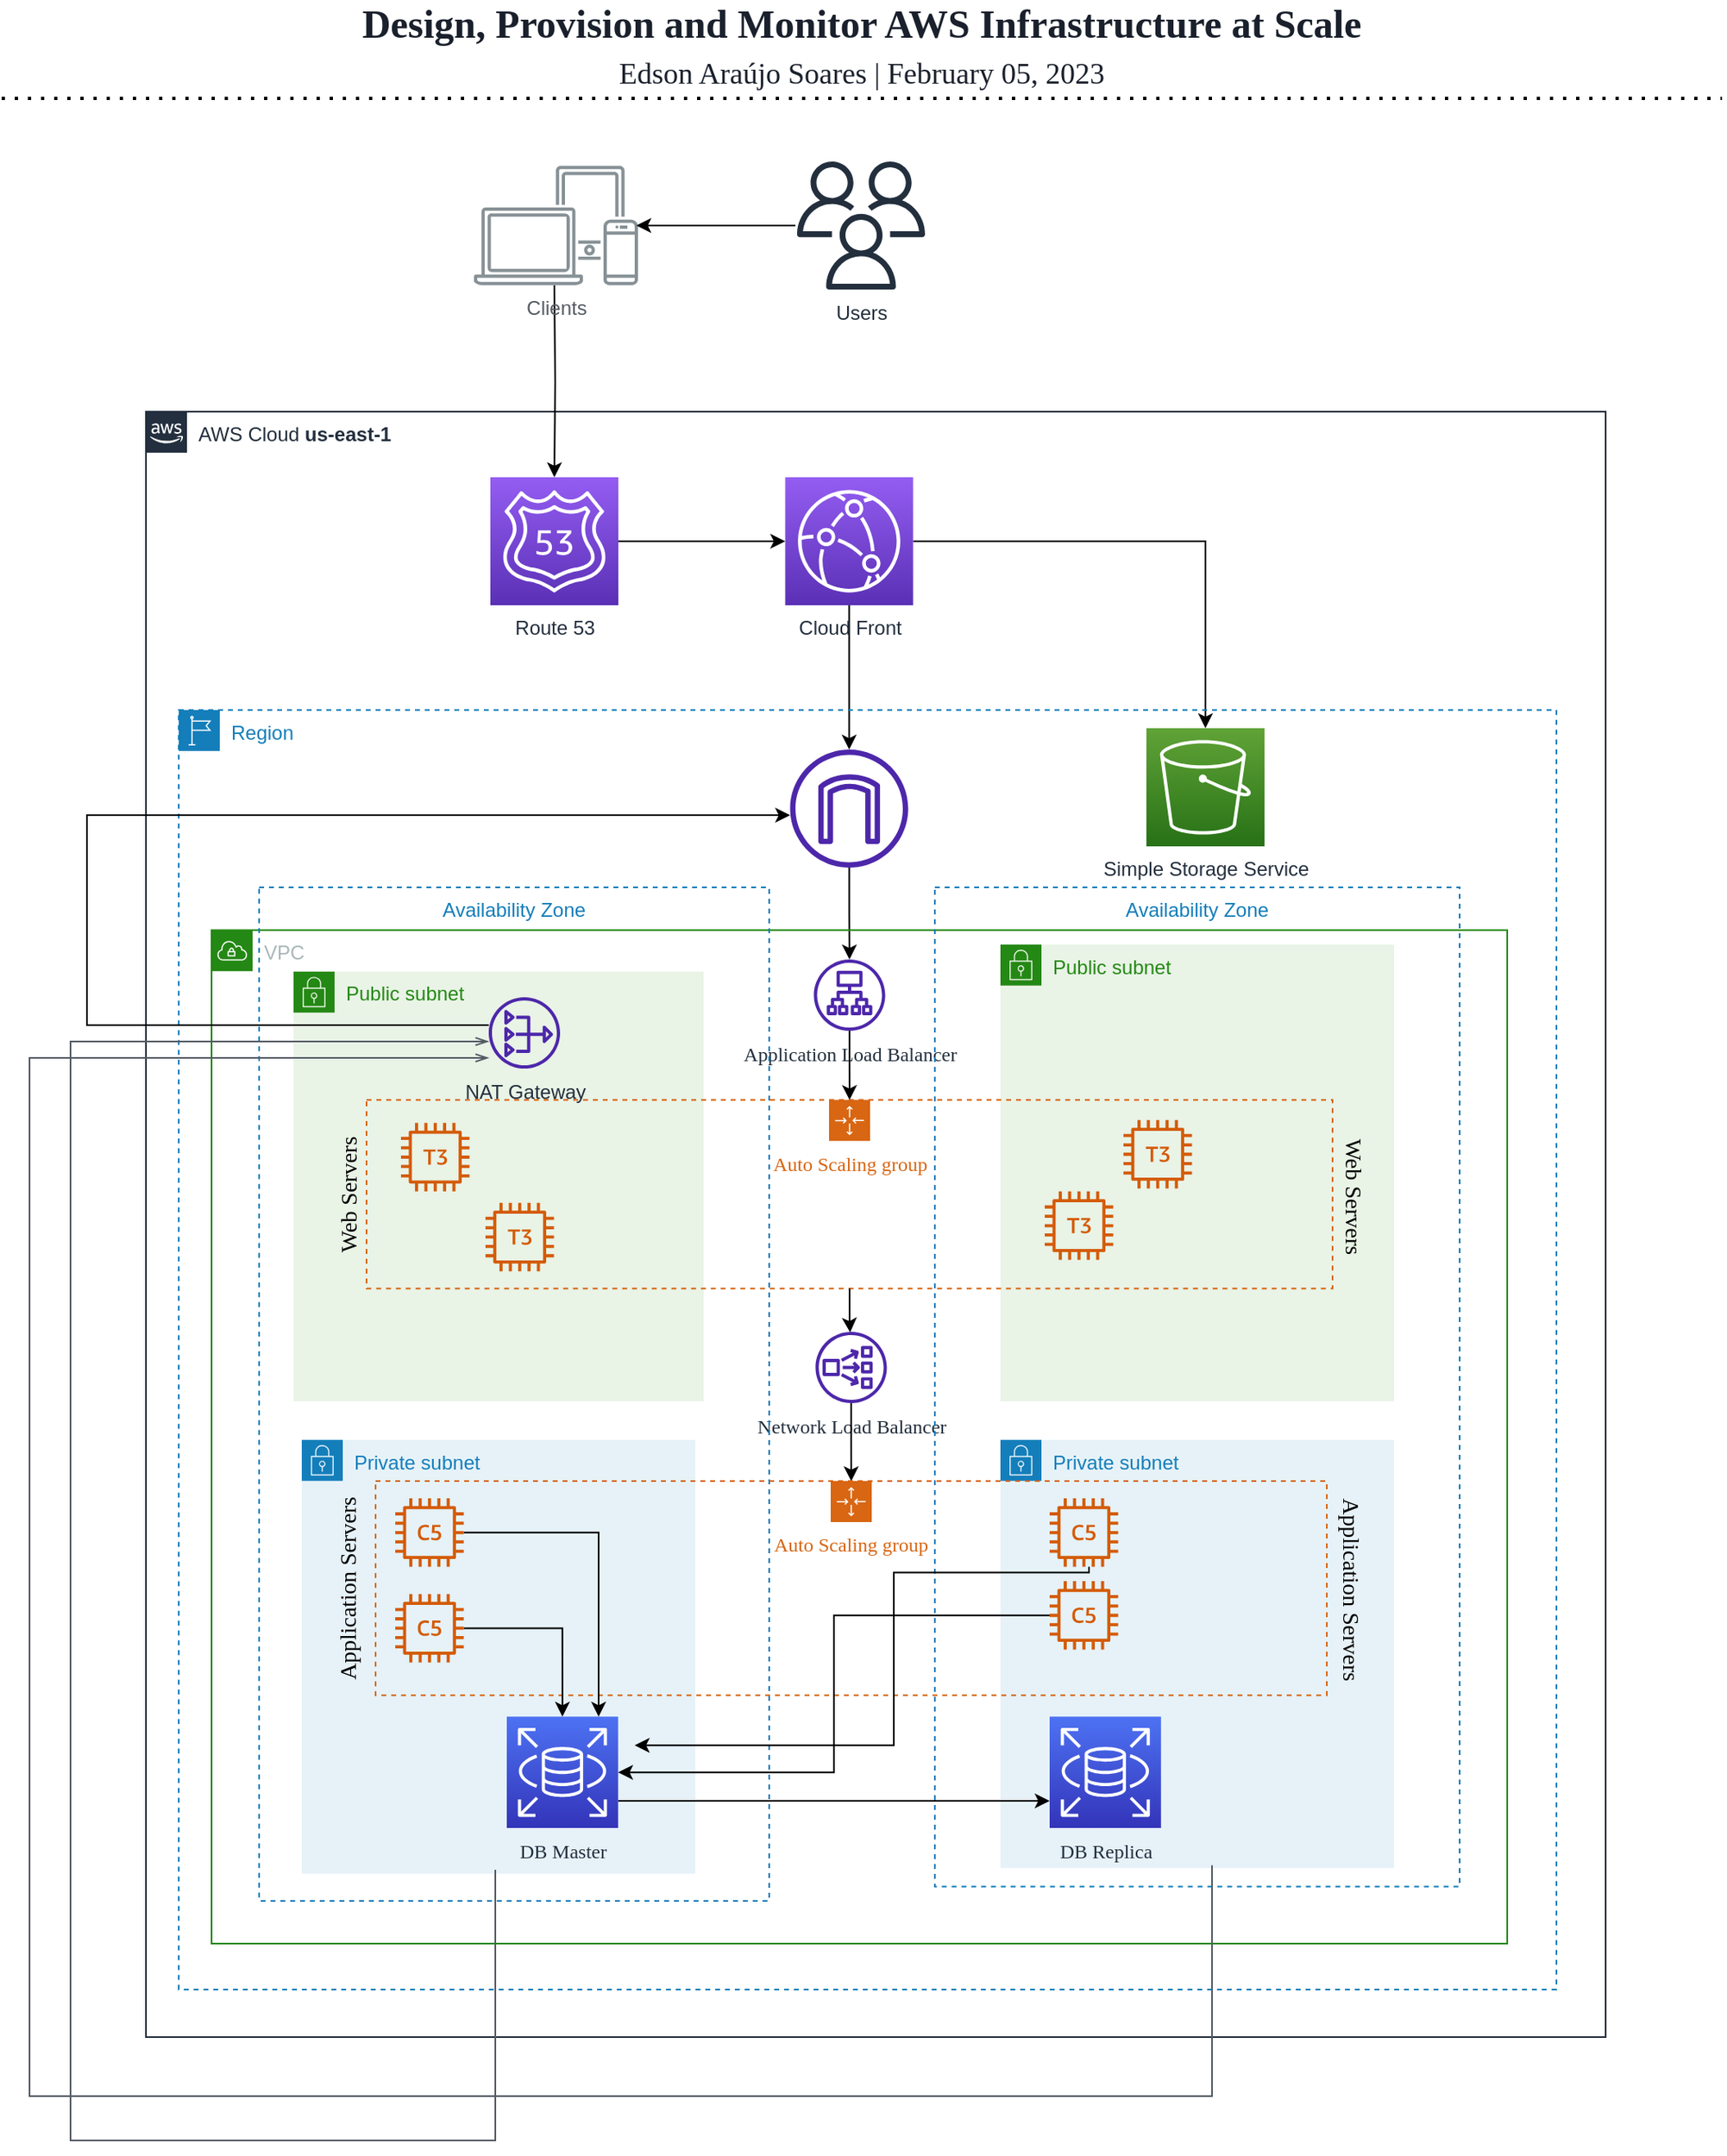 <mxfile version="20.7.4" type="device" pages="2"><diagram name="Solution I" id="iLY-bOT0tIWfFFoDDp2i"><mxGraphModel dx="1488" dy="614" grid="0" gridSize="10" guides="1" tooltips="1" connect="1" arrows="1" fold="1" page="1" pageScale="1" pageWidth="1169" pageHeight="1654" math="0" shadow="0"><root><mxCell id="dVj4TSkFUs5hvcPS4OKc-0"/><mxCell id="dVj4TSkFUs5hvcPS4OKc-1" parent="dVj4TSkFUs5hvcPS4OKc-0"/><mxCell id="dVj4TSkFUs5hvcPS4OKc-2" value="AWS Cloud &lt;b&gt;us-east-1&lt;/b&gt;" style="points=[[0,0],[0.25,0],[0.5,0],[0.75,0],[1,0],[1,0.25],[1,0.5],[1,0.75],[1,1],[0.75,1],[0.5,1],[0.25,1],[0,1],[0,0.75],[0,0.5],[0,0.25]];outlineConnect=0;gradientColor=none;html=1;whiteSpace=wrap;fontSize=12;fontStyle=0;container=1;pointerEvents=0;collapsible=0;recursiveResize=0;shape=mxgraph.aws4.group;grIcon=mxgraph.aws4.group_aws_cloud_alt;strokeColor=#232F3E;fillColor=none;verticalAlign=top;align=left;spacingLeft=30;fontColor=#232F3E;dashed=0;" parent="dVj4TSkFUs5hvcPS4OKc-1" vertex="1"><mxGeometry x="137" y="271" width="890" height="991" as="geometry"/></mxCell><mxCell id="dVj4TSkFUs5hvcPS4OKc-3" style="edgeStyle=orthogonalEdgeStyle;rounded=0;orthogonalLoop=1;jettySize=auto;html=1;" parent="dVj4TSkFUs5hvcPS4OKc-2" source="dVj4TSkFUs5hvcPS4OKc-5" target="dVj4TSkFUs5hvcPS4OKc-10" edge="1"><mxGeometry relative="1" as="geometry"/></mxCell><mxCell id="dVj4TSkFUs5hvcPS4OKc-4" style="edgeStyle=orthogonalEdgeStyle;rounded=0;orthogonalLoop=1;jettySize=auto;html=1;" parent="dVj4TSkFUs5hvcPS4OKc-2" source="dVj4TSkFUs5hvcPS4OKc-5" target="dVj4TSkFUs5hvcPS4OKc-26" edge="1"><mxGeometry relative="1" as="geometry"/></mxCell><mxCell id="dVj4TSkFUs5hvcPS4OKc-5" value="Cloud Front" style="sketch=0;points=[[0,0,0],[0.25,0,0],[0.5,0,0],[0.75,0,0],[1,0,0],[0,1,0],[0.25,1,0],[0.5,1,0],[0.75,1,0],[1,1,0],[0,0.25,0],[0,0.5,0],[0,0.75,0],[1,0.25,0],[1,0.5,0],[1,0.75,0]];outlineConnect=0;fontColor=#232F3E;gradientColor=#945DF2;gradientDirection=north;fillColor=#5A30B5;strokeColor=#ffffff;dashed=0;verticalLabelPosition=bottom;verticalAlign=top;align=center;html=1;fontSize=12;fontStyle=0;aspect=fixed;shape=mxgraph.aws4.resourceIcon;resIcon=mxgraph.aws4.cloudfront;" parent="dVj4TSkFUs5hvcPS4OKc-2" vertex="1"><mxGeometry x="389.76" y="40" width="78" height="78" as="geometry"/></mxCell><mxCell id="dVj4TSkFUs5hvcPS4OKc-6" style="edgeStyle=orthogonalEdgeStyle;rounded=0;orthogonalLoop=1;jettySize=auto;html=1;" parent="dVj4TSkFUs5hvcPS4OKc-2" source="dVj4TSkFUs5hvcPS4OKc-7" target="dVj4TSkFUs5hvcPS4OKc-5" edge="1"><mxGeometry relative="1" as="geometry"/></mxCell><mxCell id="dVj4TSkFUs5hvcPS4OKc-7" value="Route 53" style="sketch=0;points=[[0,0,0],[0.25,0,0],[0.5,0,0],[0.75,0,0],[1,0,0],[0,1,0],[0.25,1,0],[0.5,1,0],[0.75,1,0],[1,1,0],[0,0.25,0],[0,0.5,0],[0,0.75,0],[1,0.25,0],[1,0.5,0],[1,0.75,0]];outlineConnect=0;fontColor=#232F3E;gradientColor=#945DF2;gradientDirection=north;fillColor=#5A30B5;strokeColor=#ffffff;dashed=0;verticalLabelPosition=bottom;verticalAlign=top;align=center;html=1;fontSize=12;fontStyle=0;aspect=fixed;shape=mxgraph.aws4.resourceIcon;resIcon=mxgraph.aws4.route_53;" parent="dVj4TSkFUs5hvcPS4OKc-2" vertex="1"><mxGeometry x="210" y="40" width="78" height="78" as="geometry"/></mxCell><mxCell id="dVj4TSkFUs5hvcPS4OKc-9" value="Region" style="points=[[0,0],[0.25,0],[0.5,0],[0.75,0],[1,0],[1,0.25],[1,0.5],[1,0.75],[1,1],[0.75,1],[0.5,1],[0.25,1],[0,1],[0,0.75],[0,0.5],[0,0.25]];outlineConnect=0;gradientColor=none;html=1;whiteSpace=wrap;fontSize=12;fontStyle=0;container=0;pointerEvents=0;collapsible=0;recursiveResize=0;shape=mxgraph.aws4.group;grIcon=mxgraph.aws4.group_region;strokeColor=#147EBA;fillColor=none;verticalAlign=top;align=left;spacingLeft=30;fontColor=#147EBA;dashed=1;" parent="dVj4TSkFUs5hvcPS4OKc-2" vertex="1"><mxGeometry x="20" y="181.93" width="840" height="780.07" as="geometry"/></mxCell><mxCell id="dVj4TSkFUs5hvcPS4OKc-10" value="Simple Storage Service" style="sketch=0;points=[[0,0,0],[0.25,0,0],[0.5,0,0],[0.75,0,0],[1,0,0],[0,1,0],[0.25,1,0],[0.5,1,0],[0.75,1,0],[1,1,0],[0,0.25,0],[0,0.5,0],[0,0.75,0],[1,0.25,0],[1,0.5,0],[1,0.75,0]];outlineConnect=0;fontColor=#232F3E;gradientColor=#60A337;gradientDirection=north;fillColor=#277116;strokeColor=#ffffff;dashed=0;verticalLabelPosition=bottom;verticalAlign=top;align=center;html=1;fontSize=12;fontStyle=0;aspect=fixed;shape=mxgraph.aws4.resourceIcon;resIcon=mxgraph.aws4.s3;" parent="dVj4TSkFUs5hvcPS4OKc-2" vertex="1"><mxGeometry x="610" y="193" width="72" height="72" as="geometry"/></mxCell><mxCell id="AExpYhWPEOSsfAkHs9JY-0" style="edgeStyle=orthogonalEdgeStyle;rounded=0;orthogonalLoop=1;jettySize=auto;html=1;fontFamily=Comic Sans MS;fontSize=14;" parent="dVj4TSkFUs5hvcPS4OKc-2" source="dVj4TSkFUs5hvcPS4OKc-26" target="CylGSRlysnCWZoWDoSje-8" edge="1"><mxGeometry relative="1" as="geometry"/></mxCell><mxCell id="dVj4TSkFUs5hvcPS4OKc-26" value="" style="sketch=0;outlineConnect=0;fontColor=#232F3E;gradientColor=none;fillColor=#4D27AA;strokeColor=none;dashed=0;verticalLabelPosition=bottom;verticalAlign=top;align=center;html=1;fontSize=12;fontStyle=0;aspect=fixed;pointerEvents=1;shape=mxgraph.aws4.internet_gateway;" parent="dVj4TSkFUs5hvcPS4OKc-2" vertex="1"><mxGeometry x="392.76" y="206" width="72" height="72" as="geometry"/></mxCell><mxCell id="dVj4TSkFUs5hvcPS4OKc-18" value="Public subnet" style="points=[[0,0],[0.25,0],[0.5,0],[0.75,0],[1,0],[1,0.25],[1,0.5],[1,0.75],[1,1],[0.75,1],[0.5,1],[0.25,1],[0,1],[0,0.75],[0,0.5],[0,0.25]];outlineConnect=0;gradientColor=none;html=1;whiteSpace=wrap;fontSize=12;fontStyle=0;container=1;pointerEvents=0;collapsible=0;recursiveResize=0;shape=mxgraph.aws4.group;grIcon=mxgraph.aws4.group_security_group;grStroke=0;strokeColor=#248814;fillColor=#E9F3E6;verticalAlign=top;align=left;spacingLeft=30;fontColor=#248814;dashed=0;" parent="dVj4TSkFUs5hvcPS4OKc-2" vertex="1"><mxGeometry x="521" y="324.814" width="240" height="278.508" as="geometry"/></mxCell><mxCell id="dVj4TSkFUs5hvcPS4OKc-15" value="Public subnet" style="points=[[0,0],[0.25,0],[0.5,0],[0.75,0],[1,0],[1,0.25],[1,0.5],[1,0.75],[1,1],[0.75,1],[0.5,1],[0.25,1],[0,1],[0,0.75],[0,0.5],[0,0.25]];outlineConnect=0;gradientColor=none;html=1;whiteSpace=wrap;fontSize=12;fontStyle=0;container=1;pointerEvents=0;collapsible=0;recursiveResize=0;shape=mxgraph.aws4.group;grIcon=mxgraph.aws4.group_security_group;grStroke=0;strokeColor=#248814;fillColor=#E9F3E6;verticalAlign=top;align=left;spacingLeft=30;fontColor=#248814;dashed=0;" parent="dVj4TSkFUs5hvcPS4OKc-2" vertex="1"><mxGeometry x="90" y="341.35" width="250" height="261.972" as="geometry"/></mxCell><mxCell id="dVj4TSkFUs5hvcPS4OKc-12" value="VPC" style="points=[[0,0],[0.25,0],[0.5,0],[0.75,0],[1,0],[1,0.25],[1,0.5],[1,0.75],[1,1],[0.75,1],[0.5,1],[0.25,1],[0,1],[0,0.75],[0,0.5],[0,0.25]];outlineConnect=0;gradientColor=none;html=1;whiteSpace=wrap;fontSize=12;fontStyle=0;container=1;pointerEvents=0;collapsible=0;recursiveResize=0;shape=mxgraph.aws4.group;grIcon=mxgraph.aws4.group_vpc;strokeColor=#248814;fillColor=none;verticalAlign=top;align=left;spacingLeft=30;fontColor=#AAB7B8;dashed=0;" parent="dVj4TSkFUs5hvcPS4OKc-2" vertex="1"><mxGeometry x="40" y="316.11" width="790" height="617.941" as="geometry"/></mxCell><mxCell id="AExpYhWPEOSsfAkHs9JY-3" value="&lt;span style=&quot;background-color: rgb(255, 255, 255);&quot;&gt;Auto Scaling group&lt;/span&gt;" style="points=[[0,0],[0.25,0],[0.5,0],[0.75,0],[1,0],[1,0.25],[1,0.5],[1,0.75],[1,1],[0.75,1],[0.5,1],[0.25,1],[0,1],[0,0.75],[0,0.5],[0,0.25]];outlineConnect=0;gradientColor=none;html=1;whiteSpace=wrap;fontSize=12;fontStyle=0;container=1;pointerEvents=0;collapsible=0;recursiveResize=0;shape=mxgraph.aws4.groupCenter;grIcon=mxgraph.aws4.group_auto_scaling_group;grStroke=1;strokeColor=#D86613;fillColor=none;verticalAlign=top;align=center;fontColor=#D86613;dashed=1;spacingTop=25;labelBackgroundColor=#E6F2F8;fontFamily=Comic Sans MS;" parent="dVj4TSkFUs5hvcPS4OKc-12" vertex="1"><mxGeometry x="94.5" y="103.57" width="589" height="114.885" as="geometry"/></mxCell><mxCell id="CylGSRlysnCWZoWDoSje-7" value="Network Load Balancer" style="sketch=0;outlineConnect=0;fontColor=#232F3E;gradientColor=none;fillColor=#4D27AA;strokeColor=none;dashed=0;verticalLabelPosition=bottom;verticalAlign=top;align=center;html=1;fontSize=12;fontStyle=0;aspect=fixed;pointerEvents=1;shape=mxgraph.aws4.network_load_balancer;labelBackgroundColor=#FFFFFF;fontFamily=Comic Sans MS;" parent="dVj4TSkFUs5hvcPS4OKc-12" vertex="1"><mxGeometry x="368.24" y="244.885" width="43.517" height="43.517" as="geometry"/></mxCell><mxCell id="AExpYhWPEOSsfAkHs9JY-5" style="edgeStyle=orthogonalEdgeStyle;rounded=0;orthogonalLoop=1;jettySize=auto;html=1;entryX=0.485;entryY=0.01;entryDx=0;entryDy=0;entryPerimeter=0;fontFamily=Comic Sans MS;fontSize=14;" parent="dVj4TSkFUs5hvcPS4OKc-12" source="AExpYhWPEOSsfAkHs9JY-3" target="CylGSRlysnCWZoWDoSje-7" edge="1"><mxGeometry relative="1" as="geometry"/></mxCell><mxCell id="CylGSRlysnCWZoWDoSje-8" value="Application Load Balancer" style="sketch=0;outlineConnect=0;fontColor=#232F3E;gradientColor=none;fillColor=#4D27AA;strokeColor=none;dashed=0;verticalLabelPosition=bottom;verticalAlign=top;align=center;html=1;fontSize=12;fontStyle=0;aspect=fixed;pointerEvents=1;shape=mxgraph.aws4.application_load_balancer;labelBackgroundColor=#FFFFFF;fontFamily=Comic Sans MS;" parent="dVj4TSkFUs5hvcPS4OKc-12" vertex="1"><mxGeometry x="367.24" y="17.889" width="43.517" height="43.517" as="geometry"/></mxCell><mxCell id="AExpYhWPEOSsfAkHs9JY-4" style="edgeStyle=orthogonalEdgeStyle;rounded=0;orthogonalLoop=1;jettySize=auto;html=1;entryX=0.5;entryY=0;entryDx=0;entryDy=0;fontFamily=Comic Sans MS;fontSize=14;" parent="dVj4TSkFUs5hvcPS4OKc-12" source="CylGSRlysnCWZoWDoSje-8" target="AExpYhWPEOSsfAkHs9JY-3" edge="1"><mxGeometry relative="1" as="geometry"/></mxCell><mxCell id="dVj4TSkFUs5hvcPS4OKc-13" value="Availability Zone" style="fillColor=none;strokeColor=#147EBA;dashed=1;verticalAlign=top;fontStyle=0;fontColor=#147EBA;" parent="dVj4TSkFUs5hvcPS4OKc-2" vertex="1"><mxGeometry x="69" y="290" width="311" height="617.941" as="geometry"/></mxCell><mxCell id="dVj4TSkFUs5hvcPS4OKc-14" value="Availability Zone" style="fillColor=none;strokeColor=#147EBA;dashed=1;verticalAlign=top;fontStyle=0;fontColor=#147EBA;" parent="dVj4TSkFUs5hvcPS4OKc-2" vertex="1"><mxGeometry x="481" y="290" width="320" height="609.237" as="geometry"/></mxCell><mxCell id="dVj4TSkFUs5hvcPS4OKc-20" value="NAT Gateway" style="sketch=0;outlineConnect=0;fontColor=#232F3E;gradientColor=none;fillColor=#4D27AA;strokeColor=none;dashed=0;verticalLabelPosition=bottom;verticalAlign=top;align=center;html=1;fontSize=12;fontStyle=0;aspect=fixed;pointerEvents=1;shape=mxgraph.aws4.nat_gateway;" parent="dVj4TSkFUs5hvcPS4OKc-2" vertex="1"><mxGeometry x="209" y="357.016" width="43.517" height="43.517" as="geometry"/></mxCell><mxCell id="dVj4TSkFUs5hvcPS4OKc-22" value="Private subnet" style="points=[[0,0],[0.25,0],[0.5,0],[0.75,0],[1,0],[1,0.25],[1,0.5],[1,0.75],[1,1],[0.75,1],[0.5,1],[0.25,1],[0,1],[0,0.75],[0,0.5],[0,0.25]];outlineConnect=0;gradientColor=none;html=1;whiteSpace=wrap;fontSize=12;fontStyle=0;container=1;pointerEvents=0;collapsible=0;recursiveResize=0;shape=mxgraph.aws4.group;grIcon=mxgraph.aws4.group_security_group;grStroke=0;strokeColor=#147EBA;fillColor=#E6F2F8;verticalAlign=top;align=left;spacingLeft=30;fontColor=#147EBA;dashed=0;labelBackgroundColor=none;" parent="dVj4TSkFUs5hvcPS4OKc-2" vertex="1"><mxGeometry x="95" y="626.821" width="240" height="264.583" as="geometry"/></mxCell><mxCell id="dVj4TSkFUs5hvcPS4OKc-24" value="Private subnet" style="points=[[0,0],[0.25,0],[0.5,0],[0.75,0],[1,0],[1,0.25],[1,0.5],[1,0.75],[1,1],[0.75,1],[0.5,1],[0.25,1],[0,1],[0,0.75],[0,0.5],[0,0.25]];outlineConnect=0;gradientColor=none;html=1;whiteSpace=wrap;fontSize=12;fontStyle=0;container=1;pointerEvents=0;collapsible=0;recursiveResize=0;shape=mxgraph.aws4.group;grIcon=mxgraph.aws4.group_security_group;grStroke=0;strokeColor=#147EBA;fillColor=#E6F2F8;verticalAlign=top;align=left;spacingLeft=30;fontColor=#147EBA;dashed=0;" parent="dVj4TSkFUs5hvcPS4OKc-2" vertex="1"><mxGeometry x="521" y="626.821" width="240" height="261.102" as="geometry"/></mxCell><mxCell id="CylGSRlysnCWZoWDoSje-12" style="edgeStyle=orthogonalEdgeStyle;rounded=0;orthogonalLoop=1;jettySize=auto;html=1;fontFamily=Comic Sans MS;fontSize=18;" parent="dVj4TSkFUs5hvcPS4OKc-2" source="CylGSRlysnCWZoWDoSje-2" target="CylGSRlysnCWZoWDoSje-3" edge="1"><mxGeometry relative="1" as="geometry"><Array as="points"><mxPoint x="396" y="847.017"/><mxPoint x="396" y="847.017"/></Array></mxGeometry></mxCell><mxCell id="CylGSRlysnCWZoWDoSje-2" value="&lt;span style=&quot;background-color: rgb(230, 242, 248);&quot;&gt;DB Master&lt;/span&gt;" style="sketch=0;points=[[0,0,0],[0.25,0,0],[0.5,0,0],[0.75,0,0],[1,0,0],[0,1,0],[0.25,1,0],[0.5,1,0],[0.75,1,0],[1,1,0],[0,0.25,0],[0,0.5,0],[0,0.75,0],[1,0.25,0],[1,0.5,0],[1,0.75,0]];outlineConnect=0;fontColor=#232F3E;gradientColor=#4D72F3;gradientDirection=north;fillColor=#3334B9;strokeColor=#ffffff;dashed=0;verticalLabelPosition=bottom;verticalAlign=top;align=center;html=1;fontSize=12;fontStyle=0;aspect=fixed;shape=mxgraph.aws4.resourceIcon;resIcon=mxgraph.aws4.rds;labelBackgroundColor=#FFFFFF;fontFamily=Comic Sans MS;" parent="dVj4TSkFUs5hvcPS4OKc-2" vertex="1"><mxGeometry x="220" y="795.667" width="67.886" height="67.886" as="geometry"/></mxCell><mxCell id="CylGSRlysnCWZoWDoSje-3" value="&lt;span style=&quot;background-color: rgb(230, 242, 248);&quot;&gt;DB Replica&lt;/span&gt;" style="sketch=0;points=[[0,0,0],[0.25,0,0],[0.5,0,0],[0.75,0,0],[1,0,0],[0,1,0],[0.25,1,0],[0.5,1,0],[0.75,1,0],[1,1,0],[0,0.25,0],[0,0.5,0],[0,0.75,0],[1,0.25,0],[1,0.5,0],[1,0.75,0]];outlineConnect=0;fontColor=#232F3E;gradientColor=#4D72F3;gradientDirection=north;fillColor=#3334B9;strokeColor=#ffffff;dashed=0;verticalLabelPosition=bottom;verticalAlign=top;align=center;html=1;fontSize=12;fontStyle=0;aspect=fixed;shape=mxgraph.aws4.resourceIcon;resIcon=mxgraph.aws4.rds;labelBackgroundColor=#FFFFFF;fontFamily=Comic Sans MS;" parent="dVj4TSkFUs5hvcPS4OKc-2" vertex="1"><mxGeometry x="551" y="795.667" width="67.886" height="67.886" as="geometry"/></mxCell><mxCell id="CylGSRlysnCWZoWDoSje-16" style="edgeStyle=orthogonalEdgeStyle;rounded=0;orthogonalLoop=1;jettySize=auto;html=1;entryX=0.5;entryY=0;entryDx=0;entryDy=0;fontFamily=Comic Sans MS;fontSize=18;" parent="dVj4TSkFUs5hvcPS4OKc-2" source="CylGSRlysnCWZoWDoSje-7" target="CylGSRlysnCWZoWDoSje-14" edge="1"><mxGeometry relative="1" as="geometry"/></mxCell><mxCell id="CylGSRlysnCWZoWDoSje-14" value="Auto Scaling group" style="points=[[0,0],[0.25,0],[0.5,0],[0.75,0],[1,0],[1,0.25],[1,0.5],[1,0.75],[1,1],[0.75,1],[0.5,1],[0.25,1],[0,1],[0,0.75],[0,0.5],[0,0.25]];outlineConnect=0;gradientColor=none;html=1;whiteSpace=wrap;fontSize=12;fontStyle=0;container=1;pointerEvents=0;collapsible=0;recursiveResize=0;shape=mxgraph.aws4.groupCenter;grIcon=mxgraph.aws4.group_auto_scaling_group;grStroke=1;strokeColor=#D86613;fillColor=none;verticalAlign=top;align=center;fontColor=#D86613;dashed=1;spacingTop=25;labelBackgroundColor=#FFFFFF;fontFamily=Comic Sans MS;" parent="dVj4TSkFUs5hvcPS4OKc-2" vertex="1"><mxGeometry x="140" y="652.061" width="580" height="130.551" as="geometry"/></mxCell><mxCell id="CylGSRlysnCWZoWDoSje-26" style="edgeStyle=orthogonalEdgeStyle;rounded=0;orthogonalLoop=1;jettySize=auto;html=1;fontFamily=Comic Sans MS;fontSize=18;" parent="dVj4TSkFUs5hvcPS4OKc-2" source="CylGSRlysnCWZoWDoSje-17" target="CylGSRlysnCWZoWDoSje-2" edge="1"><mxGeometry x="0.032" y="27" relative="1" as="geometry"><Array as="points"><mxPoint x="276" y="683.393"/></Array><mxPoint as="offset"/></mxGeometry></mxCell><mxCell id="CylGSRlysnCWZoWDoSje-17" value="" style="sketch=0;outlineConnect=0;fontColor=#232F3E;gradientColor=none;fillColor=#D45B07;strokeColor=none;dashed=0;verticalLabelPosition=bottom;verticalAlign=top;align=center;html=1;fontSize=12;fontStyle=0;aspect=fixed;pointerEvents=1;shape=mxgraph.aws4.c5_instance;labelBackgroundColor=#FFFFFF;fontFamily=Comic Sans MS;" parent="dVj4TSkFUs5hvcPS4OKc-2" vertex="1"><mxGeometry x="152" y="662.505" width="41.776" height="41.776" as="geometry"/></mxCell><mxCell id="CylGSRlysnCWZoWDoSje-21" style="edgeStyle=orthogonalEdgeStyle;rounded=0;orthogonalLoop=1;jettySize=auto;html=1;entryX=0.5;entryY=0;entryDx=0;entryDy=0;entryPerimeter=0;fontFamily=Comic Sans MS;fontSize=18;" parent="dVj4TSkFUs5hvcPS4OKc-2" source="CylGSRlysnCWZoWDoSje-18" target="CylGSRlysnCWZoWDoSje-2" edge="1"><mxGeometry relative="1" as="geometry"/></mxCell><mxCell id="CylGSRlysnCWZoWDoSje-18" value="" style="sketch=0;outlineConnect=0;fontColor=#232F3E;gradientColor=none;fillColor=#D45B07;strokeColor=none;dashed=0;verticalLabelPosition=bottom;verticalAlign=top;align=center;html=1;fontSize=12;fontStyle=0;aspect=fixed;pointerEvents=1;shape=mxgraph.aws4.c5_instance;labelBackgroundColor=#FFFFFF;fontFamily=Comic Sans MS;" parent="dVj4TSkFUs5hvcPS4OKc-2" vertex="1"><mxGeometry x="152" y="720.818" width="41.776" height="41.776" as="geometry"/></mxCell><mxCell id="CylGSRlysnCWZoWDoSje-37" style="edgeStyle=orthogonalEdgeStyle;rounded=0;orthogonalLoop=1;jettySize=auto;html=1;entryX=1;entryY=0.5;entryDx=0;entryDy=0;entryPerimeter=0;fontFamily=Comic Sans MS;fontSize=14;" parent="dVj4TSkFUs5hvcPS4OKc-2" source="CylGSRlysnCWZoWDoSje-19" edge="1"><mxGeometry relative="1" as="geometry"><mxPoint x="575" y="687.745" as="sourcePoint"/><mxPoint x="298" y="813.074" as="targetPoint"/><Array as="points"><mxPoint x="575" y="707.763"/><mxPoint x="456" y="707.763"/><mxPoint x="456" y="813.074"/></Array></mxGeometry></mxCell><mxCell id="CylGSRlysnCWZoWDoSje-19" value="" style="sketch=0;outlineConnect=0;fontColor=#232F3E;gradientColor=none;fillColor=#D45B07;strokeColor=none;dashed=0;verticalLabelPosition=bottom;verticalAlign=top;align=center;html=1;fontSize=12;fontStyle=0;aspect=fixed;pointerEvents=1;shape=mxgraph.aws4.c5_instance;labelBackgroundColor=#FFFFFF;fontFamily=Comic Sans MS;" parent="dVj4TSkFUs5hvcPS4OKc-2" vertex="1"><mxGeometry x="551" y="662.505" width="41.776" height="41.776" as="geometry"/></mxCell><mxCell id="CylGSRlysnCWZoWDoSje-38" style="edgeStyle=orthogonalEdgeStyle;rounded=0;orthogonalLoop=1;jettySize=auto;html=1;entryX=1;entryY=0.5;entryDx=0;entryDy=0;entryPerimeter=0;fontFamily=Comic Sans MS;fontSize=14;" parent="dVj4TSkFUs5hvcPS4OKc-2" source="CylGSRlysnCWZoWDoSje-20" target="CylGSRlysnCWZoWDoSje-2" edge="1"><mxGeometry relative="1" as="geometry"/></mxCell><mxCell id="CylGSRlysnCWZoWDoSje-20" value="" style="sketch=0;outlineConnect=0;fontColor=#232F3E;gradientColor=none;fillColor=#D45B07;strokeColor=none;dashed=0;verticalLabelPosition=bottom;verticalAlign=top;align=center;html=1;fontSize=12;fontStyle=0;aspect=fixed;pointerEvents=1;shape=mxgraph.aws4.c5_instance;labelBackgroundColor=#FFFFFF;fontFamily=Comic Sans MS;" parent="dVj4TSkFUs5hvcPS4OKc-2" vertex="1"><mxGeometry x="551" y="712.985" width="41.776" height="41.776" as="geometry"/></mxCell><mxCell id="CylGSRlysnCWZoWDoSje-34" value="&lt;span style=&quot;font-weight: normal;&quot;&gt;Application Servers&lt;/span&gt;" style="text;html=1;strokeColor=none;fillColor=none;align=center;verticalAlign=middle;whiteSpace=wrap;rounded=0;labelBackgroundColor=#E6F2F8;fontFamily=Comic Sans MS;fontSize=14;rotation=90;fontStyle=1" parent="dVj4TSkFUs5hvcPS4OKc-2" vertex="1"><mxGeometry x="656.5" y="704.717" width="155" height="26.11" as="geometry"/></mxCell><mxCell id="CylGSRlysnCWZoWDoSje-35" value="&lt;span style=&quot;font-weight: normal;&quot;&gt;Application Servers&lt;/span&gt;" style="text;html=1;strokeColor=none;fillColor=none;align=center;verticalAlign=middle;whiteSpace=wrap;rounded=0;labelBackgroundColor=#E6F2F8;fontFamily=Comic Sans MS;fontSize=14;rotation=-90;fontStyle=1" parent="dVj4TSkFUs5hvcPS4OKc-2" vertex="1"><mxGeometry x="47" y="704.281" width="155" height="26.11" as="geometry"/></mxCell><mxCell id="AExpYhWPEOSsfAkHs9JY-6" value="" style="sketch=0;outlineConnect=0;fontColor=#232F3E;gradientColor=none;fillColor=#D45B07;strokeColor=none;dashed=0;verticalLabelPosition=bottom;verticalAlign=top;align=center;html=1;fontSize=12;fontStyle=0;aspect=fixed;pointerEvents=1;shape=mxgraph.aws4.t3_instance;labelBackgroundColor=#E6F2F8;fontFamily=Comic Sans MS;" parent="dVj4TSkFUs5hvcPS4OKc-2" vertex="1"><mxGeometry x="155.5" y="433.606" width="41.776" height="41.776" as="geometry"/></mxCell><mxCell id="AExpYhWPEOSsfAkHs9JY-7" value="" style="sketch=0;outlineConnect=0;fontColor=#232F3E;gradientColor=none;fillColor=#D45B07;strokeColor=none;dashed=0;verticalLabelPosition=bottom;verticalAlign=top;align=center;html=1;fontSize=12;fontStyle=0;aspect=fixed;pointerEvents=1;shape=mxgraph.aws4.t3_instance;labelBackgroundColor=#E6F2F8;fontFamily=Comic Sans MS;" parent="dVj4TSkFUs5hvcPS4OKc-2" vertex="1"><mxGeometry x="207" y="482.345" width="41.776" height="41.776" as="geometry"/></mxCell><mxCell id="AExpYhWPEOSsfAkHs9JY-8" value="" style="sketch=0;outlineConnect=0;fontColor=#232F3E;gradientColor=none;fillColor=#D45B07;strokeColor=none;dashed=0;verticalLabelPosition=bottom;verticalAlign=top;align=center;html=1;fontSize=12;fontStyle=0;aspect=fixed;pointerEvents=1;shape=mxgraph.aws4.t3_instance;labelBackgroundColor=#E6F2F8;fontFamily=Comic Sans MS;" parent="dVj4TSkFUs5hvcPS4OKc-2" vertex="1"><mxGeometry x="596" y="431.865" width="41.776" height="41.776" as="geometry"/></mxCell><mxCell id="AExpYhWPEOSsfAkHs9JY-9" value="" style="sketch=0;outlineConnect=0;fontColor=#232F3E;gradientColor=none;fillColor=#D45B07;strokeColor=none;dashed=0;verticalLabelPosition=bottom;verticalAlign=top;align=center;html=1;fontSize=12;fontStyle=0;aspect=fixed;pointerEvents=1;shape=mxgraph.aws4.t3_instance;labelBackgroundColor=#E6F2F8;fontFamily=Comic Sans MS;" parent="dVj4TSkFUs5hvcPS4OKc-2" vertex="1"><mxGeometry x="548" y="475.382" width="41.776" height="41.776" as="geometry"/></mxCell><mxCell id="AExpYhWPEOSsfAkHs9JY-10" value="Web Servers" style="text;whiteSpace=wrap;html=1;fontSize=14;fontFamily=Comic Sans MS;rotation=90;align=center;" parent="dVj4TSkFUs5hvcPS4OKc-2" vertex="1"><mxGeometry x="671.5" y="466.244" width="133" height="24.369" as="geometry"/></mxCell><mxCell id="AExpYhWPEOSsfAkHs9JY-11" value="&lt;span style=&quot;color: rgb(0, 0, 0); font-family: &amp;quot;Comic Sans MS&amp;quot;; font-size: 14px; font-style: normal; font-variant-ligatures: normal; font-variant-caps: normal; font-weight: 400; letter-spacing: normal; orphans: 2; text-indent: 0px; text-transform: none; widows: 2; word-spacing: 0px; -webkit-text-stroke-width: 0px; text-decoration-thickness: initial; text-decoration-style: initial; text-decoration-color: initial; float: none; display: inline !important;&quot;&gt;Web Servers&lt;/span&gt;" style="text;whiteSpace=wrap;html=1;fontSize=14;fontFamily=Comic Sans MS;align=center;rotation=-90;" parent="dVj4TSkFUs5hvcPS4OKc-2" vertex="1"><mxGeometry x="63" y="466.244" width="115" height="22.629" as="geometry"/></mxCell><mxCell id="AExpYhWPEOSsfAkHs9JY-12" value="" style="edgeStyle=orthogonalEdgeStyle;html=1;endArrow=none;elbow=vertical;startArrow=openThin;startFill=0;strokeColor=#545B64;rounded=0;fontFamily=Comic Sans MS;fontSize=14;" parent="dVj4TSkFUs5hvcPS4OKc-2" edge="1"><mxGeometry width="100" relative="1" as="geometry"><mxPoint x="209" y="394" as="sourcePoint"/><mxPoint x="650" y="886.312" as="targetPoint"/><Array as="points"><mxPoint x="-71" y="394"/><mxPoint x="-71" y="1027"/><mxPoint x="650" y="1027"/></Array></mxGeometry></mxCell><mxCell id="AExpYhWPEOSsfAkHs9JY-13" value="" style="edgeStyle=orthogonalEdgeStyle;html=1;endArrow=none;elbow=vertical;startArrow=openThin;startFill=0;strokeColor=#545B64;rounded=0;fontFamily=Comic Sans MS;fontSize=14;" parent="dVj4TSkFUs5hvcPS4OKc-2" edge="1"><mxGeometry width="100" relative="1" as="geometry"><mxPoint x="209" y="384" as="sourcePoint"/><mxPoint x="213" y="889" as="targetPoint"/><Array as="points"><mxPoint x="-46" y="384"/><mxPoint x="-46" y="1054"/><mxPoint x="213" y="1054"/></Array></mxGeometry></mxCell><mxCell id="AExpYhWPEOSsfAkHs9JY-14" style="edgeStyle=orthogonalEdgeStyle;rounded=0;orthogonalLoop=1;jettySize=auto;html=1;fontFamily=Comic Sans MS;fontSize=14;" parent="dVj4TSkFUs5hvcPS4OKc-2" source="dVj4TSkFUs5hvcPS4OKc-20" target="dVj4TSkFUs5hvcPS4OKc-26" edge="1"><mxGeometry relative="1" as="geometry"><Array as="points"><mxPoint x="-36" y="374"/><mxPoint x="-36" y="246"/></Array></mxGeometry></mxCell><mxCell id="dVj4TSkFUs5hvcPS4OKc-27" style="edgeStyle=orthogonalEdgeStyle;rounded=0;orthogonalLoop=1;jettySize=auto;html=1;entryX=0.5;entryY=0;entryDx=0;entryDy=0;entryPerimeter=0;" parent="dVj4TSkFUs5hvcPS4OKc-1" target="dVj4TSkFUs5hvcPS4OKc-7" edge="1"><mxGeometry relative="1" as="geometry"><mxPoint x="386" y="193.871" as="sourcePoint"/></mxGeometry></mxCell><mxCell id="dVj4TSkFUs5hvcPS4OKc-28" value="Clients" style="sketch=0;outlineConnect=0;gradientColor=none;fontColor=#545B64;strokeColor=none;fillColor=#879196;dashed=0;verticalLabelPosition=bottom;verticalAlign=top;align=center;html=1;fontSize=12;fontStyle=0;aspect=fixed;shape=mxgraph.aws4.illustration_devices;pointerEvents=1" parent="dVj4TSkFUs5hvcPS4OKc-1" vertex="1"><mxGeometry x="337" y="121" width="100" height="73" as="geometry"/></mxCell><mxCell id="dVj4TSkFUs5hvcPS4OKc-29" style="edgeStyle=orthogonalEdgeStyle;rounded=0;orthogonalLoop=1;jettySize=auto;html=1;" parent="dVj4TSkFUs5hvcPS4OKc-1" edge="1"><mxGeometry relative="1" as="geometry"><mxPoint x="533" y="157.5" as="sourcePoint"/><mxPoint x="436" y="157.5" as="targetPoint"/></mxGeometry></mxCell><mxCell id="dVj4TSkFUs5hvcPS4OKc-30" value="Users" style="sketch=0;outlineConnect=0;fontColor=#232F3E;gradientColor=none;fillColor=#232F3D;strokeColor=none;dashed=0;verticalLabelPosition=bottom;verticalAlign=top;align=center;html=1;fontSize=12;fontStyle=0;aspect=fixed;pointerEvents=1;shape=mxgraph.aws4.users;" parent="dVj4TSkFUs5hvcPS4OKc-1" vertex="1"><mxGeometry x="534" y="118.5" width="78" height="78" as="geometry"/></mxCell><mxCell id="dVj4TSkFUs5hvcPS4OKc-31" value="" style="group" parent="dVj4TSkFUs5hvcPS4OKc-1" vertex="1" connectable="0"><mxGeometry x="49" y="20" width="1049" height="60" as="geometry"/></mxCell><mxCell id="dVj4TSkFUs5hvcPS4OKc-32" value="" style="endArrow=none;dashed=1;html=1;dashPattern=1 3;strokeWidth=2;rounded=0;" parent="dVj4TSkFUs5hvcPS4OKc-31" edge="1"><mxGeometry width="50" height="50" relative="1" as="geometry"><mxPoint y="60" as="sourcePoint"/><mxPoint x="1049" y="60" as="targetPoint"/></mxGeometry></mxCell><mxCell id="dVj4TSkFUs5hvcPS4OKc-33" value="&lt;h1 style=&quot;border-width: 0px; border-style: solid; box-sizing: border-box; border-color: var(--chakra-colors-gray-200); overflow-wrap: break-word; margin: 0px; font-size: 24px; line-height: var(--chakra-lineHeights-h3); color: rgb(26, 32, 44); text-align: start;&quot; class=&quot;chakra-heading css-1igm2gp&quot;&gt;Design, Provision and Monitor AWS Infrastructure at Scale&lt;/h1&gt;" style="text;html=1;strokeColor=none;fillColor=none;align=center;verticalAlign=middle;whiteSpace=wrap;rounded=0;labelBackgroundColor=#FFFFFF;fontStyle=1;fontSize=24;fontFamily=Comic Sans MS;" parent="dVj4TSkFUs5hvcPS4OKc-31" vertex="1"><mxGeometry width="1049" height="30" as="geometry"/></mxCell><mxCell id="dVj4TSkFUs5hvcPS4OKc-34" value="&lt;h1 style=&quot;border-width: 0px; border-style: solid; box-sizing: border-box; border-color: var(--chakra-colors-gray-200); overflow-wrap: break-word; margin: 0px; font-size: 18px; font-weight: 300; line-height: var(--chakra-lineHeights-h3); color: rgb(26, 32, 44); text-align: start;&quot; class=&quot;chakra-heading css-1igm2gp&quot;&gt;Edson Araújo Soares | February 05, 2023&lt;/h1&gt;" style="text;html=1;strokeColor=none;fillColor=none;align=center;verticalAlign=middle;whiteSpace=wrap;rounded=0;labelBackgroundColor=#FFFFFF;fontSize=18;fontFamily=Comic Sans MS;" parent="dVj4TSkFUs5hvcPS4OKc-31" vertex="1"><mxGeometry y="30" width="1049" height="30" as="geometry"/></mxCell></root></mxGraphModel></diagram><diagram id="RuchbV_R0Xn0fjLTMtVt" name="Solution II"><mxGraphModel dx="1488" dy="614" grid="0" gridSize="10" guides="1" tooltips="1" connect="1" arrows="1" fold="1" page="1" pageScale="1" pageWidth="1169" pageHeight="1654" math="0" shadow="0"><root><mxCell id="0"/><mxCell id="1" parent="0"/><mxCell id="ScfQdB7BBId6B0CU6dZo-1" value="" style="group" parent="1" vertex="1" connectable="0"><mxGeometry x="10" y="20" width="1150" height="60" as="geometry"/></mxCell><mxCell id="ScfQdB7BBId6B0CU6dZo-2" value="" style="endArrow=none;dashed=1;html=1;dashPattern=1 3;strokeWidth=2;rounded=0;" parent="ScfQdB7BBId6B0CU6dZo-1" edge="1"><mxGeometry width="50" height="50" relative="1" as="geometry"><mxPoint y="60" as="sourcePoint"/><mxPoint x="1150" y="60" as="targetPoint"/></mxGeometry></mxCell><mxCell id="ScfQdB7BBId6B0CU6dZo-3" value="&lt;h1 style=&quot;border-width: 0px; border-style: solid; box-sizing: border-box; border-color: var(--chakra-colors-gray-200); overflow-wrap: break-word; margin: 0px; font-size: 24px; line-height: var(--chakra-lineHeights-h3); color: rgb(26, 32, 44); text-align: start;&quot; class=&quot;chakra-heading css-1igm2gp&quot;&gt;Design, Provision and Monitor AWS Infrastructure at Scale&lt;/h1&gt;" style="text;html=1;strokeColor=none;fillColor=none;align=center;verticalAlign=middle;whiteSpace=wrap;rounded=0;labelBackgroundColor=#FFFFFF;fontStyle=1;fontSize=24;fontFamily=Comic Sans MS;" parent="ScfQdB7BBId6B0CU6dZo-1" vertex="1"><mxGeometry width="1150" height="30" as="geometry"/></mxCell><mxCell id="ScfQdB7BBId6B0CU6dZo-4" value="&lt;h1 style=&quot;border-width: 0px; border-style: solid; box-sizing: border-box; border-color: var(--chakra-colors-gray-200); overflow-wrap: break-word; margin: 0px; font-size: 18px; font-weight: 300; line-height: var(--chakra-lineHeights-h3); color: rgb(26, 32, 44); text-align: start;&quot; class=&quot;chakra-heading css-1igm2gp&quot;&gt;Edson Araújo Soares | February 05, 2023&lt;/h1&gt;" style="text;html=1;strokeColor=none;fillColor=none;align=center;verticalAlign=middle;whiteSpace=wrap;rounded=0;labelBackgroundColor=#FFFFFF;fontSize=18;fontFamily=Comic Sans MS;" parent="ScfQdB7BBId6B0CU6dZo-1" vertex="1"><mxGeometry y="30" width="1150" height="30" as="geometry"/></mxCell><mxCell id="ScfQdB7BBId6B0CU6dZo-5" value="AWS Cloud" style="points=[[0,0],[0.25,0],[0.5,0],[0.75,0],[1,0],[1,0.25],[1,0.5],[1,0.75],[1,1],[0.75,1],[0.5,1],[0.25,1],[0,1],[0,0.75],[0,0.5],[0,0.25]];outlineConnect=0;gradientColor=none;html=1;whiteSpace=wrap;fontSize=12;fontStyle=0;container=1;pointerEvents=0;collapsible=0;recursiveResize=0;shape=mxgraph.aws4.group;grIcon=mxgraph.aws4.group_aws_cloud;strokeColor=#232F3E;fillColor=none;verticalAlign=top;align=left;spacingLeft=30;fontColor=#232F3E;dashed=0;labelBackgroundColor=#FFFFFF;fontFamily=Comic Sans MS;" parent="1" vertex="1"><mxGeometry x="162" y="243" width="925" height="689" as="geometry"/></mxCell><mxCell id="2RK1_i8LaadVbdjFO_sy-2" value="Route 53" style="sketch=0;points=[[0,0,0],[0.25,0,0],[0.5,0,0],[0.75,0,0],[1,0,0],[0,1,0],[0.25,1,0],[0.5,1,0],[0.75,1,0],[1,1,0],[0,0.25,0],[0,0.5,0],[0,0.75,0],[1,0.25,0],[1,0.5,0],[1,0.75,0]];outlineConnect=0;fontColor=#232F3E;gradientColor=#945DF2;gradientDirection=north;fillColor=#5A30B5;strokeColor=#ffffff;dashed=0;verticalLabelPosition=bottom;verticalAlign=top;align=center;html=1;fontSize=12;fontStyle=0;aspect=fixed;shape=mxgraph.aws4.resourceIcon;resIcon=mxgraph.aws4.route_53;" parent="ScfQdB7BBId6B0CU6dZo-5" vertex="1"><mxGeometry x="239" y="48" width="78" height="78" as="geometry"/></mxCell><mxCell id="2RK1_i8LaadVbdjFO_sy-6" style="edgeStyle=orthogonalEdgeStyle;rounded=0;orthogonalLoop=1;jettySize=auto;html=1;fontFamily=Comic Sans MS;fontSize=14;" parent="ScfQdB7BBId6B0CU6dZo-5" source="2RK1_i8LaadVbdjFO_sy-1" target="2RK1_i8LaadVbdjFO_sy-5" edge="1"><mxGeometry relative="1" as="geometry"/></mxCell><mxCell id="2RK1_i8LaadVbdjFO_sy-8" style="edgeStyle=orthogonalEdgeStyle;rounded=0;orthogonalLoop=1;jettySize=auto;html=1;fontFamily=Comic Sans MS;fontSize=14;" parent="ScfQdB7BBId6B0CU6dZo-5" source="2RK1_i8LaadVbdjFO_sy-1" target="2RK1_i8LaadVbdjFO_sy-7" edge="1"><mxGeometry relative="1" as="geometry"/></mxCell><mxCell id="2RK1_i8LaadVbdjFO_sy-1" value="Cloud Front" style="sketch=0;points=[[0,0,0],[0.25,0,0],[0.5,0,0],[0.75,0,0],[1,0,0],[0,1,0],[0.25,1,0],[0.5,1,0],[0.75,1,0],[1,1,0],[0,0.25,0],[0,0.5,0],[0,0.75,0],[1,0.25,0],[1,0.5,0],[1,0.75,0]];outlineConnect=0;fontColor=#232F3E;gradientColor=#945DF2;gradientDirection=north;fillColor=#5A30B5;strokeColor=#ffffff;dashed=0;verticalLabelPosition=bottom;verticalAlign=top;align=center;html=1;fontSize=12;fontStyle=0;aspect=fixed;shape=mxgraph.aws4.resourceIcon;resIcon=mxgraph.aws4.cloudfront;" parent="ScfQdB7BBId6B0CU6dZo-5" vertex="1"><mxGeometry x="463" y="48" width="78" height="78" as="geometry"/></mxCell><mxCell id="2RK1_i8LaadVbdjFO_sy-4" style="edgeStyle=orthogonalEdgeStyle;rounded=0;orthogonalLoop=1;jettySize=auto;html=1;fontFamily=Comic Sans MS;fontSize=14;" parent="ScfQdB7BBId6B0CU6dZo-5" source="2RK1_i8LaadVbdjFO_sy-2" target="2RK1_i8LaadVbdjFO_sy-1" edge="1"><mxGeometry relative="1" as="geometry"/></mxCell><mxCell id="2RK1_i8LaadVbdjFO_sy-5" value="Simple Storage Service" style="sketch=0;points=[[0,0,0],[0.25,0,0],[0.5,0,0],[0.75,0,0],[1,0,0],[0,1,0],[0.25,1,0],[0.5,1,0],[0.75,1,0],[1,1,0],[0,0.25,0],[0,0.5,0],[0,0.75,0],[1,0.25,0],[1,0.5,0],[1,0.75,0]];outlineConnect=0;fontColor=#232F3E;gradientColor=#60A337;gradientDirection=north;fillColor=#277116;strokeColor=#ffffff;dashed=0;verticalLabelPosition=bottom;verticalAlign=top;align=center;html=1;fontSize=12;fontStyle=0;aspect=fixed;shape=mxgraph.aws4.resourceIcon;resIcon=mxgraph.aws4.s3;labelBackgroundColor=#FFFFFF;fontFamily=Comic Sans MS;" parent="ScfQdB7BBId6B0CU6dZo-5" vertex="1"><mxGeometry x="671" y="48" width="78" height="78" as="geometry"/></mxCell><mxCell id="2RK1_i8LaadVbdjFO_sy-13" style="edgeStyle=orthogonalEdgeStyle;rounded=0;orthogonalLoop=1;jettySize=auto;html=1;fontFamily=Comic Sans MS;fontSize=14;" parent="ScfQdB7BBId6B0CU6dZo-5" source="2RK1_i8LaadVbdjFO_sy-7" target="2RK1_i8LaadVbdjFO_sy-11" edge="1"><mxGeometry relative="1" as="geometry"/></mxCell><mxCell id="2RK1_i8LaadVbdjFO_sy-7" value="API Gateway" style="sketch=0;points=[[0,0,0],[0.25,0,0],[0.5,0,0],[0.75,0,0],[1,0,0],[0,1,0],[0.25,1,0],[0.5,1,0],[0.75,1,0],[1,1,0],[0,0.25,0],[0,0.5,0],[0,0.75,0],[1,0.25,0],[1,0.5,0],[1,0.75,0]];outlineConnect=0;fontColor=#232F3E;gradientColor=#945DF2;gradientDirection=north;fillColor=#5A30B5;strokeColor=#ffffff;dashed=0;verticalLabelPosition=bottom;verticalAlign=top;align=center;html=1;fontSize=12;fontStyle=0;aspect=fixed;shape=mxgraph.aws4.resourceIcon;resIcon=mxgraph.aws4.api_gateway;labelBackgroundColor=#FFFFFF;fontFamily=Comic Sans MS;" parent="ScfQdB7BBId6B0CU6dZo-5" vertex="1"><mxGeometry x="463" y="215" width="78" height="78" as="geometry"/></mxCell><mxCell id="2RK1_i8LaadVbdjFO_sy-10" style="edgeStyle=orthogonalEdgeStyle;rounded=0;orthogonalLoop=1;jettySize=auto;html=1;entryX=0;entryY=0.5;entryDx=0;entryDy=0;entryPerimeter=0;fontFamily=Comic Sans MS;fontSize=14;" parent="ScfQdB7BBId6B0CU6dZo-5" source="2RK1_i8LaadVbdjFO_sy-9" target="2RK1_i8LaadVbdjFO_sy-7" edge="1"><mxGeometry relative="1" as="geometry"/></mxCell><mxCell id="2RK1_i8LaadVbdjFO_sy-9" value="Cognito" style="sketch=0;points=[[0,0,0],[0.25,0,0],[0.5,0,0],[0.75,0,0],[1,0,0],[0,1,0],[0.25,1,0],[0.5,1,0],[0.75,1,0],[1,1,0],[0,0.25,0],[0,0.5,0],[0,0.75,0],[1,0.25,0],[1,0.5,0],[1,0.75,0]];outlineConnect=0;fontColor=#232F3E;gradientColor=#F54749;gradientDirection=north;fillColor=#C7131F;strokeColor=#ffffff;dashed=0;verticalLabelPosition=bottom;verticalAlign=top;align=center;html=1;fontSize=12;fontStyle=0;aspect=fixed;shape=mxgraph.aws4.resourceIcon;resIcon=mxgraph.aws4.cognito;labelBackgroundColor=#FFFFFF;fontFamily=Comic Sans MS;" parent="ScfQdB7BBId6B0CU6dZo-5" vertex="1"><mxGeometry x="247" y="215" width="78" height="78" as="geometry"/></mxCell><mxCell id="2RK1_i8LaadVbdjFO_sy-14" style="edgeStyle=orthogonalEdgeStyle;rounded=0;orthogonalLoop=1;jettySize=auto;html=1;fontFamily=Comic Sans MS;fontSize=14;" parent="ScfQdB7BBId6B0CU6dZo-5" source="2RK1_i8LaadVbdjFO_sy-11" target="2RK1_i8LaadVbdjFO_sy-12" edge="1"><mxGeometry relative="1" as="geometry"/></mxCell><mxCell id="2RK1_i8LaadVbdjFO_sy-11" value="Lambda" style="sketch=0;points=[[0,0,0],[0.25,0,0],[0.5,0,0],[0.75,0,0],[1,0,0],[0,1,0],[0.25,1,0],[0.5,1,0],[0.75,1,0],[1,1,0],[0,0.25,0],[0,0.5,0],[0,0.75,0],[1,0.25,0],[1,0.5,0],[1,0.75,0]];outlineConnect=0;fontColor=#232F3E;gradientColor=#F78E04;gradientDirection=north;fillColor=#D05C17;strokeColor=#ffffff;dashed=0;verticalLabelPosition=bottom;verticalAlign=top;align=center;html=1;fontSize=12;fontStyle=0;aspect=fixed;shape=mxgraph.aws4.resourceIcon;resIcon=mxgraph.aws4.lambda;labelBackgroundColor=#FFFFFF;fontFamily=Comic Sans MS;" parent="ScfQdB7BBId6B0CU6dZo-5" vertex="1"><mxGeometry x="463" y="374" width="78" height="78" as="geometry"/></mxCell><mxCell id="2RK1_i8LaadVbdjFO_sy-12" value="DynamoDB" style="sketch=0;points=[[0,0,0],[0.25,0,0],[0.5,0,0],[0.75,0,0],[1,0,0],[0,1,0],[0.25,1,0],[0.5,1,0],[0.75,1,0],[1,1,0],[0,0.25,0],[0,0.5,0],[0,0.75,0],[1,0.25,0],[1,0.5,0],[1,0.75,0]];outlineConnect=0;fontColor=#232F3E;gradientColor=#4D72F3;gradientDirection=north;fillColor=#3334B9;strokeColor=#ffffff;dashed=0;verticalLabelPosition=bottom;verticalAlign=top;align=center;html=1;fontSize=12;fontStyle=0;aspect=fixed;shape=mxgraph.aws4.resourceIcon;resIcon=mxgraph.aws4.dynamodb;labelBackgroundColor=#FFFFFF;fontFamily=Comic Sans MS;" parent="ScfQdB7BBId6B0CU6dZo-5" vertex="1"><mxGeometry x="463" y="538" width="78" height="78" as="geometry"/></mxCell><mxCell id="2RK1_i8LaadVbdjFO_sy-3" style="edgeStyle=orthogonalEdgeStyle;rounded=0;orthogonalLoop=1;jettySize=auto;html=1;fontFamily=Comic Sans MS;fontSize=14;" parent="1" source="1tMsYx0ufl58EVmgtcJL-1" target="2RK1_i8LaadVbdjFO_sy-2" edge="1"><mxGeometry relative="1" as="geometry"/></mxCell><mxCell id="1tMsYx0ufl58EVmgtcJL-1" value="Clients" style="sketch=0;outlineConnect=0;gradientColor=none;fontColor=#545B64;strokeColor=none;fillColor=#879196;dashed=0;verticalLabelPosition=bottom;verticalAlign=top;align=center;html=1;fontSize=12;fontStyle=0;aspect=fixed;shape=mxgraph.aws4.illustration_devices;pointerEvents=1" parent="1" vertex="1"><mxGeometry x="390" y="127.5" width="100" height="73" as="geometry"/></mxCell><mxCell id="1tMsYx0ufl58EVmgtcJL-2" style="edgeStyle=orthogonalEdgeStyle;rounded=0;orthogonalLoop=1;jettySize=auto;html=1;" parent="1" edge="1"><mxGeometry relative="1" as="geometry"><mxPoint x="586" y="164" as="sourcePoint"/><mxPoint x="489" y="164" as="targetPoint"/></mxGeometry></mxCell><mxCell id="1tMsYx0ufl58EVmgtcJL-3" value="Users" style="sketch=0;outlineConnect=0;fontColor=#232F3E;gradientColor=none;fillColor=#232F3D;strokeColor=none;dashed=0;verticalLabelPosition=bottom;verticalAlign=top;align=center;html=1;fontSize=12;fontStyle=0;aspect=fixed;pointerEvents=1;shape=mxgraph.aws4.users;" parent="1" vertex="1"><mxGeometry x="623" y="125" width="78" height="78" as="geometry"/></mxCell></root></mxGraphModel></diagram></mxfile>